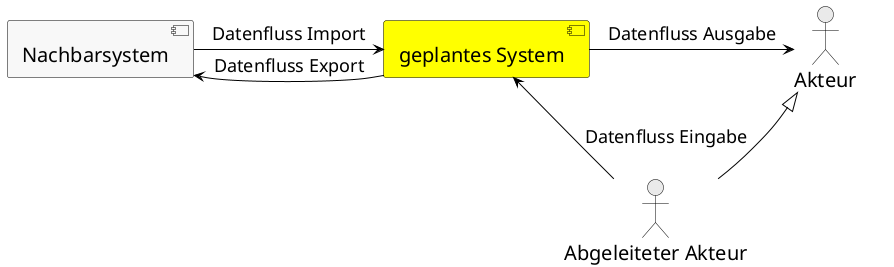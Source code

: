@startuml

skinparam componentStyle uml2
hide stereotype

skinparam actor {
  BackgroundColor #eaeaea
  BorderColor #a0a0a0
  BackgroundColor<<Main>> #FFFF00
  BorderColor black
  ArrowColor black
  FontName Arial Unicode MS
  FontSize 20
}

skinparam class {
  BackgroundColor #4AD386
  BorderColor #a0a0a0
  BackgroundColor<<Main>> gold
  BorderColor black
  ArrowColor black
  FontName Arial Unicode MS
  FontSize 20
}

skinparam component {
  BackgroundColor #f8f8f8
  BorderColor #a0a0a0
  BackgroundColor<<Main>> #FFFF00
  BorderColor black
  FontName Arial Unicode MS
  FontSize 20
  ArrowFontName Arial Unicode MS
  ArrowFontSize 18
}

:Akteur:
:Abgeleiteter Akteur:

:Akteur: <|-- :Abgeleiteter Akteur: :\t\t\t

[geplantes System] <<Main>>

[geplantes System] -> :Akteur: : Datenfluss Ausgabe
[geplantes System] <- :Abgeleiteter Akteur: : Datenfluss Eingabe

[geplantes System] -left-> [Nachbarsystem] : Datenfluss Export
[geplantes System] <-left- [Nachbarsystem] : Datenfluss Import

@enduml
